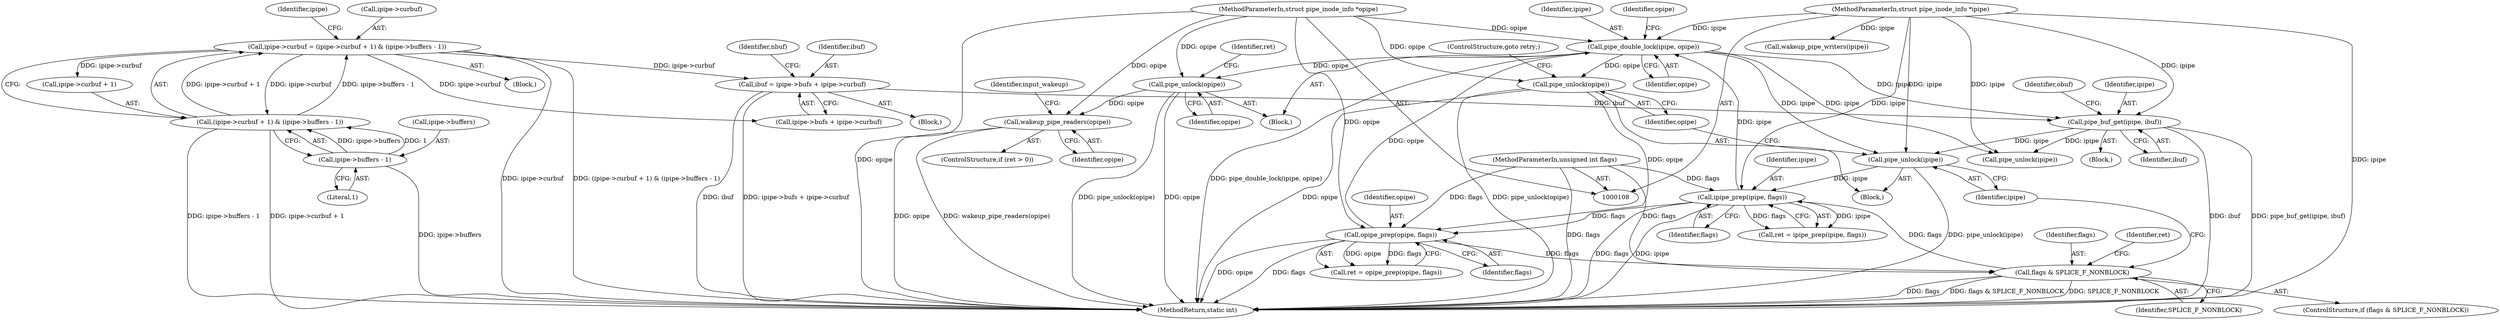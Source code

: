 digraph "0_linux_15fab63e1e57be9fdb5eec1bbc5916e9825e9acb_0@API" {
"1000341" [label="(Call,wakeup_pipe_readers(opipe))"];
"1000335" [label="(Call,pipe_unlock(opipe))"];
"1000144" [label="(Call,pipe_double_lock(ipipe, opipe))"];
"1000128" [label="(Call,ipipe_prep(ipipe, flags))"];
"1000205" [label="(Call,pipe_unlock(ipipe))"];
"1000286" [label="(Call,pipe_buf_get(ipipe, ibuf))"];
"1000109" [label="(MethodParameterIn,struct pipe_inode_info *ipipe)"];
"1000210" [label="(Call,ibuf = ipipe->bufs + ipipe->curbuf)"];
"1000262" [label="(Call,ipipe->curbuf = (ipipe->curbuf + 1) & (ipipe->buffers - 1))"];
"1000266" [label="(Call,(ipipe->curbuf + 1) & (ipipe->buffers - 1))"];
"1000272" [label="(Call,ipipe->buffers - 1)"];
"1000196" [label="(Call,flags & SPLICE_F_NONBLOCK)"];
"1000137" [label="(Call,opipe_prep(opipe, flags))"];
"1000207" [label="(Call,pipe_unlock(opipe))"];
"1000110" [label="(MethodParameterIn,struct pipe_inode_info *opipe)"];
"1000112" [label="(MethodParameterIn,unsigned int flags)"];
"1000247" [label="(Block,)"];
"1000126" [label="(Call,ret = ipipe_prep(ipipe, flags))"];
"1000212" [label="(Call,ipipe->bufs + ipipe->curbuf)"];
"1000263" [label="(Call,ipipe->curbuf)"];
"1000209" [label="(ControlStructure,goto retry;)"];
"1000145" [label="(Identifier,ipipe)"];
"1000272" [label="(Call,ipipe->buffers - 1)"];
"1000285" [label="(Block,)"];
"1000262" [label="(Call,ipipe->curbuf = (ipipe->curbuf + 1) & (ipipe->buffers - 1))"];
"1000341" [label="(Call,wakeup_pipe_readers(opipe))"];
"1000220" [label="(Identifier,nbuf)"];
"1000196" [label="(Call,flags & SPLICE_F_NONBLOCK)"];
"1000267" [label="(Call,ipipe->curbuf + 1)"];
"1000266" [label="(Call,(ipipe->curbuf + 1) & (ipipe->buffers - 1))"];
"1000211" [label="(Identifier,ibuf)"];
"1000273" [label="(Call,ipipe->buffers)"];
"1000345" [label="(Call,wakeup_pipe_writers(ipipe))"];
"1000336" [label="(Identifier,opipe)"];
"1000288" [label="(Identifier,ibuf)"];
"1000137" [label="(Call,opipe_prep(opipe, flags))"];
"1000279" [label="(Identifier,ipipe)"];
"1000276" [label="(Literal,1)"];
"1000344" [label="(Identifier,input_wakeup)"];
"1000113" [label="(Block,)"];
"1000208" [label="(Identifier,opipe)"];
"1000135" [label="(Call,ret = opipe_prep(opipe, flags))"];
"1000139" [label="(Identifier,flags)"];
"1000349" [label="(MethodReturn,static int)"];
"1000286" [label="(Call,pipe_buf_get(ipipe, ibuf))"];
"1000287" [label="(Identifier,ipipe)"];
"1000342" [label="(Identifier,opipe)"];
"1000130" [label="(Identifier,flags)"];
"1000191" [label="(Block,)"];
"1000206" [label="(Identifier,ipipe)"];
"1000110" [label="(MethodParameterIn,struct pipe_inode_info *opipe)"];
"1000335" [label="(Call,pipe_unlock(opipe))"];
"1000205" [label="(Call,pipe_unlock(ipipe))"];
"1000152" [label="(Identifier,opipe)"];
"1000337" [label="(ControlStructure,if (ret > 0))"];
"1000144" [label="(Call,pipe_double_lock(ipipe, opipe))"];
"1000197" [label="(Identifier,flags)"];
"1000207" [label="(Call,pipe_unlock(opipe))"];
"1000195" [label="(ControlStructure,if (flags & SPLICE_F_NONBLOCK))"];
"1000333" [label="(Call,pipe_unlock(ipipe))"];
"1000146" [label="(Identifier,opipe)"];
"1000198" [label="(Identifier,SPLICE_F_NONBLOCK)"];
"1000291" [label="(Identifier,obuf)"];
"1000148" [label="(Block,)"];
"1000109" [label="(MethodParameterIn,struct pipe_inode_info *ipipe)"];
"1000138" [label="(Identifier,opipe)"];
"1000339" [label="(Identifier,ret)"];
"1000201" [label="(Identifier,ret)"];
"1000210" [label="(Call,ibuf = ipipe->bufs + ipipe->curbuf)"];
"1000129" [label="(Identifier,ipipe)"];
"1000112" [label="(MethodParameterIn,unsigned int flags)"];
"1000128" [label="(Call,ipipe_prep(ipipe, flags))"];
"1000341" -> "1000337"  [label="AST: "];
"1000341" -> "1000342"  [label="CFG: "];
"1000342" -> "1000341"  [label="AST: "];
"1000344" -> "1000341"  [label="CFG: "];
"1000341" -> "1000349"  [label="DDG: opipe"];
"1000341" -> "1000349"  [label="DDG: wakeup_pipe_readers(opipe)"];
"1000335" -> "1000341"  [label="DDG: opipe"];
"1000110" -> "1000341"  [label="DDG: opipe"];
"1000335" -> "1000113"  [label="AST: "];
"1000335" -> "1000336"  [label="CFG: "];
"1000336" -> "1000335"  [label="AST: "];
"1000339" -> "1000335"  [label="CFG: "];
"1000335" -> "1000349"  [label="DDG: opipe"];
"1000335" -> "1000349"  [label="DDG: pipe_unlock(opipe)"];
"1000144" -> "1000335"  [label="DDG: opipe"];
"1000110" -> "1000335"  [label="DDG: opipe"];
"1000144" -> "1000113"  [label="AST: "];
"1000144" -> "1000146"  [label="CFG: "];
"1000145" -> "1000144"  [label="AST: "];
"1000146" -> "1000144"  [label="AST: "];
"1000152" -> "1000144"  [label="CFG: "];
"1000144" -> "1000349"  [label="DDG: pipe_double_lock(ipipe, opipe)"];
"1000128" -> "1000144"  [label="DDG: ipipe"];
"1000109" -> "1000144"  [label="DDG: ipipe"];
"1000137" -> "1000144"  [label="DDG: opipe"];
"1000110" -> "1000144"  [label="DDG: opipe"];
"1000144" -> "1000205"  [label="DDG: ipipe"];
"1000144" -> "1000207"  [label="DDG: opipe"];
"1000144" -> "1000286"  [label="DDG: ipipe"];
"1000144" -> "1000333"  [label="DDG: ipipe"];
"1000128" -> "1000126"  [label="AST: "];
"1000128" -> "1000130"  [label="CFG: "];
"1000129" -> "1000128"  [label="AST: "];
"1000130" -> "1000128"  [label="AST: "];
"1000126" -> "1000128"  [label="CFG: "];
"1000128" -> "1000349"  [label="DDG: flags"];
"1000128" -> "1000349"  [label="DDG: ipipe"];
"1000128" -> "1000126"  [label="DDG: ipipe"];
"1000128" -> "1000126"  [label="DDG: flags"];
"1000205" -> "1000128"  [label="DDG: ipipe"];
"1000109" -> "1000128"  [label="DDG: ipipe"];
"1000196" -> "1000128"  [label="DDG: flags"];
"1000112" -> "1000128"  [label="DDG: flags"];
"1000128" -> "1000137"  [label="DDG: flags"];
"1000205" -> "1000191"  [label="AST: "];
"1000205" -> "1000206"  [label="CFG: "];
"1000206" -> "1000205"  [label="AST: "];
"1000208" -> "1000205"  [label="CFG: "];
"1000205" -> "1000349"  [label="DDG: pipe_unlock(ipipe)"];
"1000286" -> "1000205"  [label="DDG: ipipe"];
"1000109" -> "1000205"  [label="DDG: ipipe"];
"1000286" -> "1000285"  [label="AST: "];
"1000286" -> "1000288"  [label="CFG: "];
"1000287" -> "1000286"  [label="AST: "];
"1000288" -> "1000286"  [label="AST: "];
"1000291" -> "1000286"  [label="CFG: "];
"1000286" -> "1000349"  [label="DDG: pipe_buf_get(ipipe, ibuf)"];
"1000286" -> "1000349"  [label="DDG: ibuf"];
"1000109" -> "1000286"  [label="DDG: ipipe"];
"1000210" -> "1000286"  [label="DDG: ibuf"];
"1000286" -> "1000333"  [label="DDG: ipipe"];
"1000109" -> "1000108"  [label="AST: "];
"1000109" -> "1000349"  [label="DDG: ipipe"];
"1000109" -> "1000333"  [label="DDG: ipipe"];
"1000109" -> "1000345"  [label="DDG: ipipe"];
"1000210" -> "1000148"  [label="AST: "];
"1000210" -> "1000212"  [label="CFG: "];
"1000211" -> "1000210"  [label="AST: "];
"1000212" -> "1000210"  [label="AST: "];
"1000220" -> "1000210"  [label="CFG: "];
"1000210" -> "1000349"  [label="DDG: ipipe->bufs + ipipe->curbuf"];
"1000210" -> "1000349"  [label="DDG: ibuf"];
"1000262" -> "1000210"  [label="DDG: ipipe->curbuf"];
"1000262" -> "1000247"  [label="AST: "];
"1000262" -> "1000266"  [label="CFG: "];
"1000263" -> "1000262"  [label="AST: "];
"1000266" -> "1000262"  [label="AST: "];
"1000279" -> "1000262"  [label="CFG: "];
"1000262" -> "1000349"  [label="DDG: ipipe->curbuf"];
"1000262" -> "1000349"  [label="DDG: (ipipe->curbuf + 1) & (ipipe->buffers - 1)"];
"1000262" -> "1000212"  [label="DDG: ipipe->curbuf"];
"1000266" -> "1000262"  [label="DDG: ipipe->curbuf + 1"];
"1000266" -> "1000262"  [label="DDG: ipipe->buffers - 1"];
"1000262" -> "1000266"  [label="DDG: ipipe->curbuf"];
"1000262" -> "1000267"  [label="DDG: ipipe->curbuf"];
"1000266" -> "1000272"  [label="CFG: "];
"1000267" -> "1000266"  [label="AST: "];
"1000272" -> "1000266"  [label="AST: "];
"1000266" -> "1000349"  [label="DDG: ipipe->curbuf + 1"];
"1000266" -> "1000349"  [label="DDG: ipipe->buffers - 1"];
"1000272" -> "1000266"  [label="DDG: ipipe->buffers"];
"1000272" -> "1000266"  [label="DDG: 1"];
"1000272" -> "1000276"  [label="CFG: "];
"1000273" -> "1000272"  [label="AST: "];
"1000276" -> "1000272"  [label="AST: "];
"1000272" -> "1000349"  [label="DDG: ipipe->buffers"];
"1000196" -> "1000195"  [label="AST: "];
"1000196" -> "1000198"  [label="CFG: "];
"1000197" -> "1000196"  [label="AST: "];
"1000198" -> "1000196"  [label="AST: "];
"1000201" -> "1000196"  [label="CFG: "];
"1000206" -> "1000196"  [label="CFG: "];
"1000196" -> "1000349"  [label="DDG: flags"];
"1000196" -> "1000349"  [label="DDG: flags & SPLICE_F_NONBLOCK"];
"1000196" -> "1000349"  [label="DDG: SPLICE_F_NONBLOCK"];
"1000137" -> "1000196"  [label="DDG: flags"];
"1000112" -> "1000196"  [label="DDG: flags"];
"1000137" -> "1000135"  [label="AST: "];
"1000137" -> "1000139"  [label="CFG: "];
"1000138" -> "1000137"  [label="AST: "];
"1000139" -> "1000137"  [label="AST: "];
"1000135" -> "1000137"  [label="CFG: "];
"1000137" -> "1000349"  [label="DDG: flags"];
"1000137" -> "1000349"  [label="DDG: opipe"];
"1000137" -> "1000135"  [label="DDG: opipe"];
"1000137" -> "1000135"  [label="DDG: flags"];
"1000207" -> "1000137"  [label="DDG: opipe"];
"1000110" -> "1000137"  [label="DDG: opipe"];
"1000112" -> "1000137"  [label="DDG: flags"];
"1000207" -> "1000191"  [label="AST: "];
"1000207" -> "1000208"  [label="CFG: "];
"1000208" -> "1000207"  [label="AST: "];
"1000209" -> "1000207"  [label="CFG: "];
"1000207" -> "1000349"  [label="DDG: opipe"];
"1000207" -> "1000349"  [label="DDG: pipe_unlock(opipe)"];
"1000110" -> "1000207"  [label="DDG: opipe"];
"1000110" -> "1000108"  [label="AST: "];
"1000110" -> "1000349"  [label="DDG: opipe"];
"1000112" -> "1000108"  [label="AST: "];
"1000112" -> "1000349"  [label="DDG: flags"];
}
